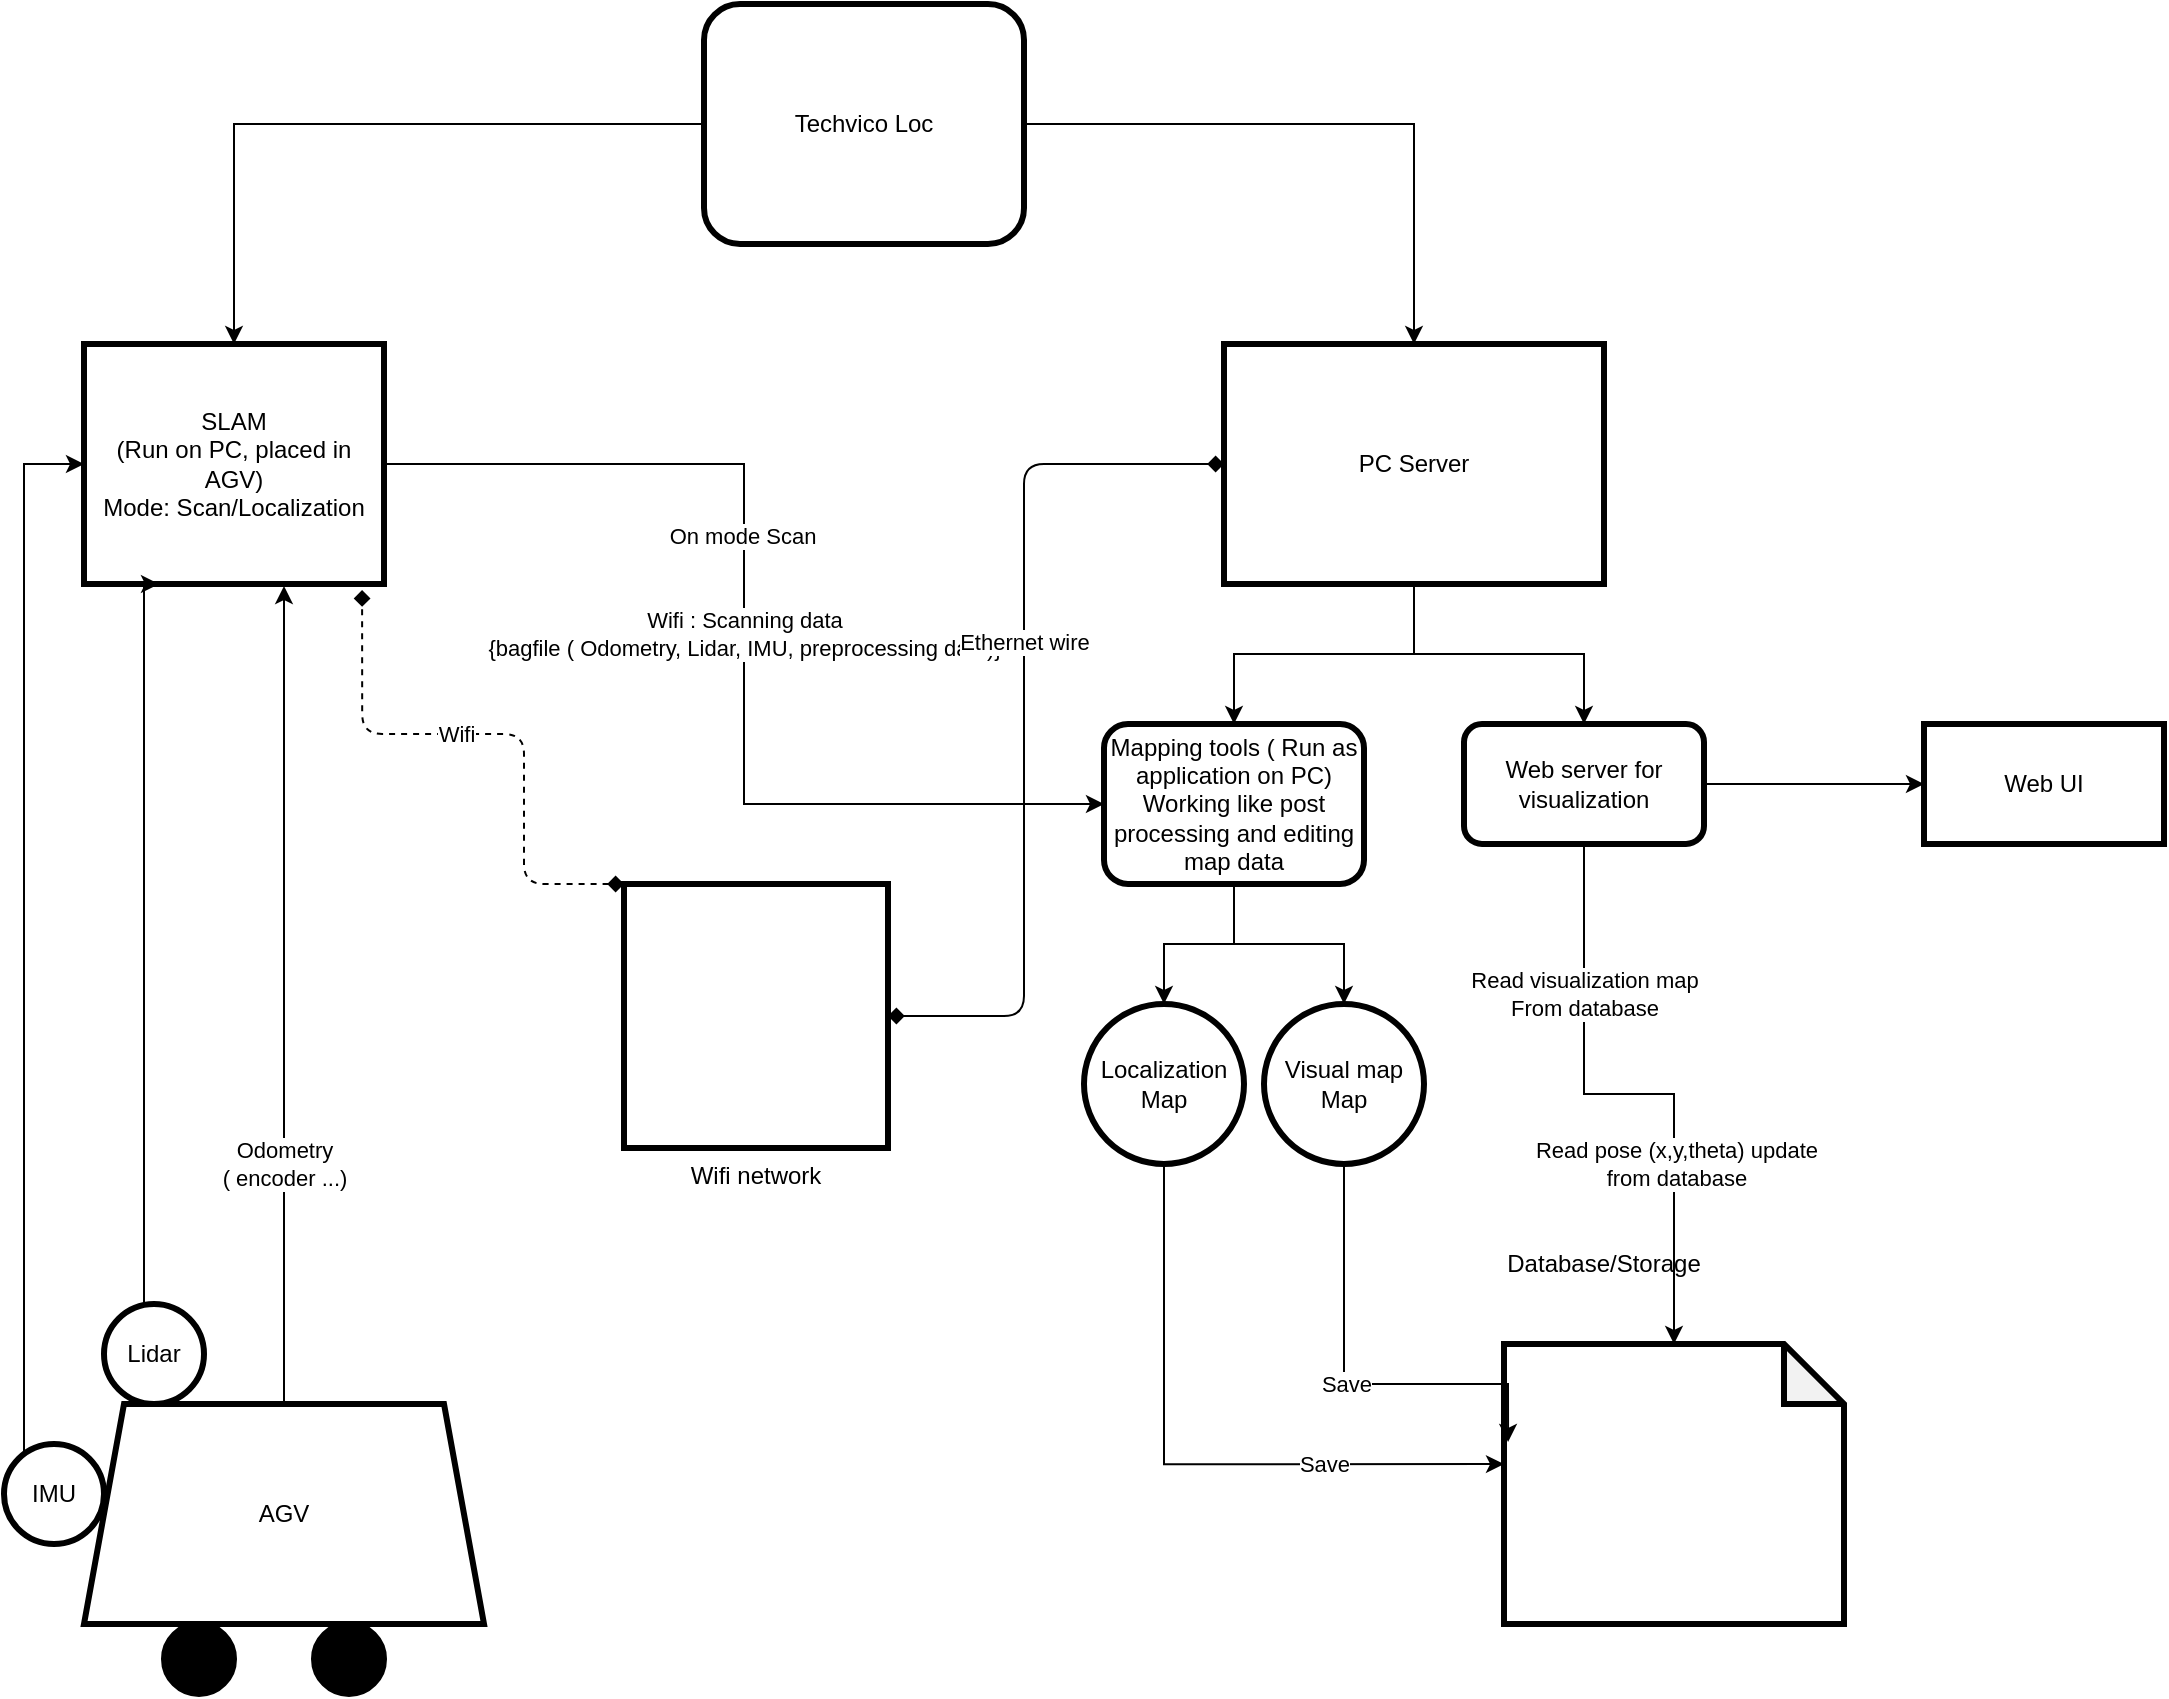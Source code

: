 <mxfile version="14.8.0" type="github">
  <diagram id="rWPcL8Qy4fmeeGMC7A7o" name="Page-1">
    <mxGraphModel dx="1355" dy="1206" grid="1" gridSize="10" guides="1" tooltips="1" connect="1" arrows="1" fold="1" page="0" pageScale="1" pageWidth="850" pageHeight="1100" math="0" shadow="0">
      <root>
        <mxCell id="0" />
        <mxCell id="1" parent="0" />
        <mxCell id="DhtEBJqCCHqKw90YC5U--59" style="edgeStyle=orthogonalEdgeStyle;rounded=0;orthogonalLoop=1;jettySize=auto;html=1;entryX=0.5;entryY=0;entryDx=0;entryDy=0;" edge="1" parent="1" source="DhtEBJqCCHqKw90YC5U--55" target="DhtEBJqCCHqKw90YC5U--57">
          <mxGeometry relative="1" as="geometry" />
        </mxCell>
        <mxCell id="DhtEBJqCCHqKw90YC5U--60" style="edgeStyle=orthogonalEdgeStyle;rounded=0;orthogonalLoop=1;jettySize=auto;html=1;entryX=0.5;entryY=0;entryDx=0;entryDy=0;" edge="1" parent="1" source="DhtEBJqCCHqKw90YC5U--55" target="DhtEBJqCCHqKw90YC5U--58">
          <mxGeometry relative="1" as="geometry" />
        </mxCell>
        <mxCell id="DhtEBJqCCHqKw90YC5U--55" value="Techvico Loc" style="rounded=1;whiteSpace=wrap;html=1;strokeWidth=3;" vertex="1" parent="1">
          <mxGeometry x="490" y="-180" width="160" height="120" as="geometry" />
        </mxCell>
        <mxCell id="DhtEBJqCCHqKw90YC5U--88" value="Wifi : Scanning data &lt;br&gt;{bagfile ( Odometry, Lidar, IMU, preprocessing data)}" style="edgeStyle=orthogonalEdgeStyle;rounded=0;orthogonalLoop=1;jettySize=auto;html=1;entryX=0;entryY=0.5;entryDx=0;entryDy=0;" edge="1" parent="1" source="DhtEBJqCCHqKw90YC5U--57" target="DhtEBJqCCHqKw90YC5U--63">
          <mxGeometry relative="1" as="geometry" />
        </mxCell>
        <mxCell id="DhtEBJqCCHqKw90YC5U--92" value="On mode Scan" style="edgeLabel;html=1;align=center;verticalAlign=middle;resizable=0;points=[];" vertex="1" connectable="0" parent="DhtEBJqCCHqKw90YC5U--88">
          <mxGeometry x="-0.187" y="-1" relative="1" as="geometry">
            <mxPoint as="offset" />
          </mxGeometry>
        </mxCell>
        <mxCell id="DhtEBJqCCHqKw90YC5U--57" value="SLAM&lt;br&gt;(Run on PC, placed in AGV)&lt;br&gt;Mode: Scan/Localization" style="rounded=0;whiteSpace=wrap;html=1;strokeWidth=3;" vertex="1" parent="1">
          <mxGeometry x="180" y="-10" width="150" height="120" as="geometry" />
        </mxCell>
        <mxCell id="DhtEBJqCCHqKw90YC5U--89" style="edgeStyle=orthogonalEdgeStyle;rounded=0;orthogonalLoop=1;jettySize=auto;html=1;entryX=0.5;entryY=0;entryDx=0;entryDy=0;" edge="1" parent="1" source="DhtEBJqCCHqKw90YC5U--58" target="DhtEBJqCCHqKw90YC5U--63">
          <mxGeometry relative="1" as="geometry" />
        </mxCell>
        <mxCell id="DhtEBJqCCHqKw90YC5U--90" style="edgeStyle=orthogonalEdgeStyle;rounded=0;orthogonalLoop=1;jettySize=auto;html=1;" edge="1" parent="1" source="DhtEBJqCCHqKw90YC5U--58" target="DhtEBJqCCHqKw90YC5U--62">
          <mxGeometry relative="1" as="geometry" />
        </mxCell>
        <mxCell id="DhtEBJqCCHqKw90YC5U--58" value="PC Server" style="rounded=0;whiteSpace=wrap;html=1;strokeWidth=3;" vertex="1" parent="1">
          <mxGeometry x="750" y="-10" width="190" height="120" as="geometry" />
        </mxCell>
        <mxCell id="DhtEBJqCCHqKw90YC5U--103" value="Read visualization map&lt;br&gt;From database" style="edgeStyle=orthogonalEdgeStyle;rounded=0;orthogonalLoop=1;jettySize=auto;html=1;" edge="1" parent="1" source="DhtEBJqCCHqKw90YC5U--62" target="DhtEBJqCCHqKw90YC5U--107">
          <mxGeometry x="-0.487" relative="1" as="geometry">
            <mxPoint x="930" y="370" as="targetPoint" />
            <mxPoint y="-1" as="offset" />
          </mxGeometry>
        </mxCell>
        <mxCell id="DhtEBJqCCHqKw90YC5U--110" value="Read pose (x,y,theta) update&lt;br&gt;from database" style="edgeLabel;html=1;align=center;verticalAlign=middle;resizable=0;points=[];" vertex="1" connectable="0" parent="DhtEBJqCCHqKw90YC5U--103">
          <mxGeometry x="0.387" y="1" relative="1" as="geometry">
            <mxPoint as="offset" />
          </mxGeometry>
        </mxCell>
        <mxCell id="DhtEBJqCCHqKw90YC5U--104" style="edgeStyle=orthogonalEdgeStyle;rounded=0;orthogonalLoop=1;jettySize=auto;html=1;" edge="1" parent="1" source="DhtEBJqCCHqKw90YC5U--62">
          <mxGeometry relative="1" as="geometry">
            <mxPoint x="1100" y="210" as="targetPoint" />
          </mxGeometry>
        </mxCell>
        <mxCell id="DhtEBJqCCHqKw90YC5U--62" value="Web server for visualization" style="rounded=1;whiteSpace=wrap;html=1;strokeWidth=3;" vertex="1" parent="1">
          <mxGeometry x="870" y="180" width="120" height="60" as="geometry" />
        </mxCell>
        <mxCell id="DhtEBJqCCHqKw90YC5U--101" style="edgeStyle=orthogonalEdgeStyle;rounded=0;orthogonalLoop=1;jettySize=auto;html=1;" edge="1" parent="1" source="DhtEBJqCCHqKw90YC5U--63" target="DhtEBJqCCHqKw90YC5U--94">
          <mxGeometry relative="1" as="geometry">
            <mxPoint x="724.88" y="312.4" as="targetPoint" />
          </mxGeometry>
        </mxCell>
        <mxCell id="DhtEBJqCCHqKw90YC5U--106" style="edgeStyle=orthogonalEdgeStyle;rounded=0;orthogonalLoop=1;jettySize=auto;html=1;entryX=0.5;entryY=0;entryDx=0;entryDy=0;" edge="1" parent="1" source="DhtEBJqCCHqKw90YC5U--63" target="DhtEBJqCCHqKw90YC5U--97">
          <mxGeometry relative="1" as="geometry">
            <Array as="points">
              <mxPoint x="755" y="290" />
              <mxPoint x="810" y="290" />
            </Array>
          </mxGeometry>
        </mxCell>
        <mxCell id="DhtEBJqCCHqKw90YC5U--63" value="Mapping tools ( Run as application on PC)&lt;br&gt;Working like post processing and editing map data" style="rounded=1;whiteSpace=wrap;html=1;strokeWidth=3;" vertex="1" parent="1">
          <mxGeometry x="690" y="180" width="130" height="80" as="geometry" />
        </mxCell>
        <mxCell id="DhtEBJqCCHqKw90YC5U--69" value="Odometry&lt;br&gt;( encoder ...)" style="edgeStyle=orthogonalEdgeStyle;rounded=0;orthogonalLoop=1;jettySize=auto;html=1;exitX=0.5;exitY=0;exitDx=0;exitDy=0;" edge="1" parent="1" source="DhtEBJqCCHqKw90YC5U--64">
          <mxGeometry x="-0.413" relative="1" as="geometry">
            <mxPoint x="280" y="111" as="targetPoint" />
            <Array as="points">
              <mxPoint x="280" y="111" />
            </Array>
            <mxPoint as="offset" />
          </mxGeometry>
        </mxCell>
        <mxCell id="DhtEBJqCCHqKw90YC5U--64" value="AGV" style="shape=trapezoid;perimeter=trapezoidPerimeter;whiteSpace=wrap;html=1;fixedSize=1;strokeWidth=3;" vertex="1" parent="1">
          <mxGeometry x="180" y="520" width="200" height="110" as="geometry" />
        </mxCell>
        <mxCell id="DhtEBJqCCHqKw90YC5U--123" style="edgeStyle=orthogonalEdgeStyle;rounded=0;orthogonalLoop=1;jettySize=auto;html=1;entryX=0;entryY=0.5;entryDx=0;entryDy=0;" edge="1" parent="1" source="DhtEBJqCCHqKw90YC5U--70" target="DhtEBJqCCHqKw90YC5U--57">
          <mxGeometry relative="1" as="geometry">
            <Array as="points">
              <mxPoint x="150" y="50" />
            </Array>
          </mxGeometry>
        </mxCell>
        <mxCell id="DhtEBJqCCHqKw90YC5U--70" value="IMU" style="ellipse;whiteSpace=wrap;html=1;aspect=fixed;strokeWidth=3;" vertex="1" parent="1">
          <mxGeometry x="140" y="540" width="50" height="50" as="geometry" />
        </mxCell>
        <mxCell id="DhtEBJqCCHqKw90YC5U--124" style="edgeStyle=orthogonalEdgeStyle;rounded=0;orthogonalLoop=1;jettySize=auto;html=1;entryX=0.25;entryY=1;entryDx=0;entryDy=0;" edge="1" parent="1" source="DhtEBJqCCHqKw90YC5U--71" target="DhtEBJqCCHqKw90YC5U--57">
          <mxGeometry relative="1" as="geometry">
            <mxPoint x="220" y="120" as="targetPoint" />
            <Array as="points">
              <mxPoint x="210" y="380" />
              <mxPoint x="210" y="380" />
            </Array>
          </mxGeometry>
        </mxCell>
        <mxCell id="DhtEBJqCCHqKw90YC5U--71" value="Lidar" style="ellipse;whiteSpace=wrap;html=1;aspect=fixed;strokeWidth=3;" vertex="1" parent="1">
          <mxGeometry x="190" y="470" width="50" height="50" as="geometry" />
        </mxCell>
        <mxCell id="DhtEBJqCCHqKw90YC5U--116" value="Save" style="edgeStyle=orthogonalEdgeStyle;rounded=0;orthogonalLoop=1;jettySize=auto;html=1;entryX=0;entryY=0.429;entryDx=0;entryDy=0;entryPerimeter=0;" edge="1" parent="1" source="DhtEBJqCCHqKw90YC5U--94" target="DhtEBJqCCHqKw90YC5U--107">
          <mxGeometry x="0.44" relative="1" as="geometry">
            <Array as="points">
              <mxPoint x="720" y="550" />
            </Array>
            <mxPoint as="offset" />
          </mxGeometry>
        </mxCell>
        <mxCell id="DhtEBJqCCHqKw90YC5U--94" value="Localization&lt;br&gt;Map" style="ellipse;whiteSpace=wrap;html=1;aspect=fixed;strokeWidth=3;" vertex="1" parent="1">
          <mxGeometry x="680" y="320" width="80" height="80" as="geometry" />
        </mxCell>
        <mxCell id="DhtEBJqCCHqKw90YC5U--117" value="Save" style="edgeStyle=orthogonalEdgeStyle;rounded=0;orthogonalLoop=1;jettySize=auto;html=1;entryX=0.012;entryY=0.35;entryDx=0;entryDy=0;entryPerimeter=0;" edge="1" parent="1" source="DhtEBJqCCHqKw90YC5U--97" target="DhtEBJqCCHqKw90YC5U--107">
          <mxGeometry relative="1" as="geometry">
            <Array as="points">
              <mxPoint x="810" y="510" />
              <mxPoint x="892" y="510" />
            </Array>
          </mxGeometry>
        </mxCell>
        <mxCell id="DhtEBJqCCHqKw90YC5U--97" value="Visual map&lt;br&gt;Map" style="ellipse;whiteSpace=wrap;html=1;aspect=fixed;strokeWidth=3;" vertex="1" parent="1">
          <mxGeometry x="770" y="320" width="80" height="80" as="geometry" />
        </mxCell>
        <mxCell id="DhtEBJqCCHqKw90YC5U--105" value="Web UI" style="rounded=0;whiteSpace=wrap;html=1;strokeWidth=3;fillColor=none;" vertex="1" parent="1">
          <mxGeometry x="1100" y="180" width="120" height="60" as="geometry" />
        </mxCell>
        <mxCell id="DhtEBJqCCHqKw90YC5U--107" value="" style="shape=note;whiteSpace=wrap;html=1;backgroundOutline=1;darkOpacity=0.05;strokeWidth=3;fillColor=none;" vertex="1" parent="1">
          <mxGeometry x="890" y="490" width="170" height="140" as="geometry" />
        </mxCell>
        <mxCell id="DhtEBJqCCHqKw90YC5U--109" value="Database/Storage" style="text;html=1;strokeColor=none;fillColor=none;align=center;verticalAlign=middle;whiteSpace=wrap;rounded=0;" vertex="1" parent="1">
          <mxGeometry x="920" y="440" width="40" height="20" as="geometry" />
        </mxCell>
        <mxCell id="DhtEBJqCCHqKw90YC5U--127" style="edgeStyle=orthogonalEdgeStyle;orthogonalLoop=1;jettySize=auto;html=1;entryX=0;entryY=0.5;entryDx=0;entryDy=0;rounded=1;startArrow=diamond;startFill=1;endArrow=diamond;endFill=1;" edge="1" parent="1" source="DhtEBJqCCHqKw90YC5U--126" target="DhtEBJqCCHqKw90YC5U--58">
          <mxGeometry relative="1" as="geometry">
            <Array as="points">
              <mxPoint x="650" y="326" />
              <mxPoint x="650" y="50" />
            </Array>
          </mxGeometry>
        </mxCell>
        <mxCell id="DhtEBJqCCHqKw90YC5U--128" value="Ethernet wire" style="edgeLabel;html=1;align=center;verticalAlign=middle;resizable=0;points=[];" vertex="1" connectable="0" parent="DhtEBJqCCHqKw90YC5U--127">
          <mxGeometry x="0.149" relative="1" as="geometry">
            <mxPoint as="offset" />
          </mxGeometry>
        </mxCell>
        <mxCell id="DhtEBJqCCHqKw90YC5U--126" value="Wifi network" style="shape=image;verticalLabelPosition=bottom;labelBackgroundColor=#ffffff;verticalAlign=top;aspect=fixed;imageAspect=0;image=https://www.inventicons.com/uploads/iconset/1907/wm/512/TP-Link-Wireless-Router-75.png;imageBorder=#000000;strokeWidth=3;" vertex="1" parent="1">
          <mxGeometry x="450" y="260" width="132" height="132" as="geometry" />
        </mxCell>
        <mxCell id="DhtEBJqCCHqKw90YC5U--129" style="edgeStyle=orthogonalEdgeStyle;orthogonalLoop=1;jettySize=auto;html=1;entryX=0.927;entryY=1.025;entryDx=0;entryDy=0;rounded=1;startArrow=diamond;startFill=1;endArrow=diamond;endFill=1;entryPerimeter=0;exitX=0;exitY=0;exitDx=0;exitDy=0;dashed=1;" edge="1" parent="1" source="DhtEBJqCCHqKw90YC5U--126" target="DhtEBJqCCHqKw90YC5U--57">
          <mxGeometry relative="1" as="geometry">
            <mxPoint x="592" y="336" as="sourcePoint" />
            <mxPoint x="760" y="60" as="targetPoint" />
            <Array as="points">
              <mxPoint x="400" y="260" />
              <mxPoint x="400" y="185" />
              <mxPoint x="319" y="185" />
            </Array>
          </mxGeometry>
        </mxCell>
        <mxCell id="DhtEBJqCCHqKw90YC5U--130" value="Wifi" style="edgeLabel;html=1;align=center;verticalAlign=middle;resizable=0;points=[];" vertex="1" connectable="0" parent="DhtEBJqCCHqKw90YC5U--129">
          <mxGeometry x="0.149" relative="1" as="geometry">
            <mxPoint as="offset" />
          </mxGeometry>
        </mxCell>
        <mxCell id="DhtEBJqCCHqKw90YC5U--133" value="" style="ellipse;whiteSpace=wrap;html=1;aspect=fixed;strokeWidth=3;fillColor=#000000;" vertex="1" parent="1">
          <mxGeometry x="220" y="630" width="35" height="35" as="geometry" />
        </mxCell>
        <mxCell id="DhtEBJqCCHqKw90YC5U--134" value="" style="ellipse;whiteSpace=wrap;html=1;aspect=fixed;strokeWidth=3;fillColor=#000000;" vertex="1" parent="1">
          <mxGeometry x="295" y="630" width="35" height="35" as="geometry" />
        </mxCell>
      </root>
    </mxGraphModel>
  </diagram>
</mxfile>
